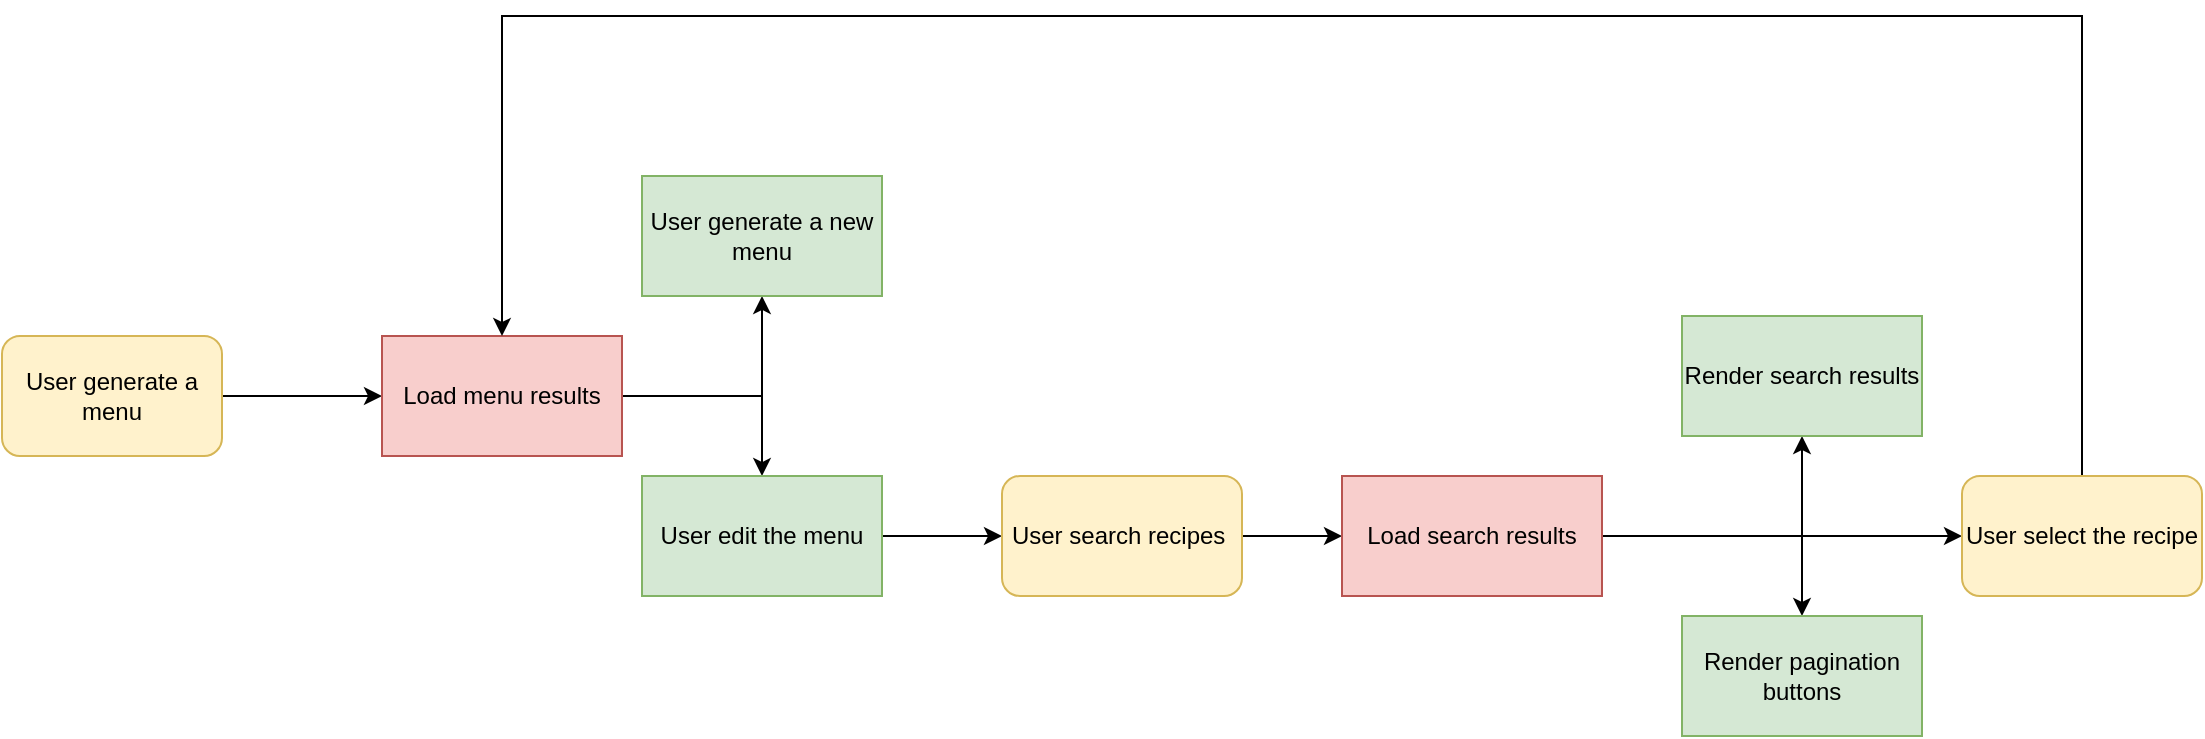 <mxfile version="20.8.10" type="github">
  <diagram name="Página-1" id="u4Jrn8bKuFq-XJpukU2w">
    <mxGraphModel dx="1234" dy="803" grid="1" gridSize="10" guides="1" tooltips="1" connect="1" arrows="1" fold="1" page="1" pageScale="1" pageWidth="1169" pageHeight="827" math="0" shadow="0">
      <root>
        <mxCell id="0" />
        <mxCell id="1" parent="0" />
        <mxCell id="uDIJ9ZYgRCS1Mg3lUjn9-3" style="edgeStyle=orthogonalEdgeStyle;rounded=0;orthogonalLoop=1;jettySize=auto;html=1;" edge="1" parent="1" source="uDIJ9ZYgRCS1Mg3lUjn9-1" target="uDIJ9ZYgRCS1Mg3lUjn9-2">
          <mxGeometry relative="1" as="geometry" />
        </mxCell>
        <mxCell id="uDIJ9ZYgRCS1Mg3lUjn9-1" value="User generate a menu" style="rounded=1;whiteSpace=wrap;html=1;fillColor=#fff2cc;strokeColor=#d6b656;" vertex="1" parent="1">
          <mxGeometry x="40" y="260" width="110" height="60" as="geometry" />
        </mxCell>
        <mxCell id="uDIJ9ZYgRCS1Mg3lUjn9-13" style="edgeStyle=orthogonalEdgeStyle;rounded=0;orthogonalLoop=1;jettySize=auto;html=1;" edge="1" parent="1" source="uDIJ9ZYgRCS1Mg3lUjn9-2" target="uDIJ9ZYgRCS1Mg3lUjn9-4">
          <mxGeometry relative="1" as="geometry" />
        </mxCell>
        <mxCell id="uDIJ9ZYgRCS1Mg3lUjn9-14" style="edgeStyle=orthogonalEdgeStyle;rounded=0;orthogonalLoop=1;jettySize=auto;html=1;" edge="1" parent="1" source="uDIJ9ZYgRCS1Mg3lUjn9-2" target="uDIJ9ZYgRCS1Mg3lUjn9-5">
          <mxGeometry relative="1" as="geometry" />
        </mxCell>
        <mxCell id="uDIJ9ZYgRCS1Mg3lUjn9-2" value="Load menu results" style="rounded=0;whiteSpace=wrap;html=1;fillColor=#f8cecc;strokeColor=#b85450;" vertex="1" parent="1">
          <mxGeometry x="230" y="260" width="120" height="60" as="geometry" />
        </mxCell>
        <mxCell id="uDIJ9ZYgRCS1Mg3lUjn9-4" value="User generate a new menu" style="rounded=0;whiteSpace=wrap;html=1;fillColor=#d5e8d4;strokeColor=#82b366;" vertex="1" parent="1">
          <mxGeometry x="360" y="180" width="120" height="60" as="geometry" />
        </mxCell>
        <mxCell id="uDIJ9ZYgRCS1Mg3lUjn9-15" style="edgeStyle=orthogonalEdgeStyle;rounded=0;orthogonalLoop=1;jettySize=auto;html=1;" edge="1" parent="1" source="uDIJ9ZYgRCS1Mg3lUjn9-5" target="uDIJ9ZYgRCS1Mg3lUjn9-6">
          <mxGeometry relative="1" as="geometry" />
        </mxCell>
        <mxCell id="uDIJ9ZYgRCS1Mg3lUjn9-5" value="User edit the menu" style="rounded=0;whiteSpace=wrap;html=1;fillColor=#d5e8d4;strokeColor=#82b366;" vertex="1" parent="1">
          <mxGeometry x="360" y="330" width="120" height="60" as="geometry" />
        </mxCell>
        <mxCell id="uDIJ9ZYgRCS1Mg3lUjn9-16" style="edgeStyle=orthogonalEdgeStyle;rounded=0;orthogonalLoop=1;jettySize=auto;html=1;" edge="1" parent="1" source="uDIJ9ZYgRCS1Mg3lUjn9-6" target="uDIJ9ZYgRCS1Mg3lUjn9-7">
          <mxGeometry relative="1" as="geometry" />
        </mxCell>
        <mxCell id="uDIJ9ZYgRCS1Mg3lUjn9-6" value="User search recipes&amp;nbsp;" style="rounded=1;whiteSpace=wrap;html=1;fillColor=#fff2cc;strokeColor=#d6b656;" vertex="1" parent="1">
          <mxGeometry x="540" y="330" width="120" height="60" as="geometry" />
        </mxCell>
        <mxCell id="uDIJ9ZYgRCS1Mg3lUjn9-17" style="edgeStyle=orthogonalEdgeStyle;rounded=0;orthogonalLoop=1;jettySize=auto;html=1;entryX=0.5;entryY=1;entryDx=0;entryDy=0;" edge="1" parent="1" source="uDIJ9ZYgRCS1Mg3lUjn9-7" target="uDIJ9ZYgRCS1Mg3lUjn9-9">
          <mxGeometry relative="1" as="geometry" />
        </mxCell>
        <mxCell id="uDIJ9ZYgRCS1Mg3lUjn9-18" style="edgeStyle=orthogonalEdgeStyle;rounded=0;orthogonalLoop=1;jettySize=auto;html=1;" edge="1" parent="1" source="uDIJ9ZYgRCS1Mg3lUjn9-7" target="uDIJ9ZYgRCS1Mg3lUjn9-10">
          <mxGeometry relative="1" as="geometry" />
        </mxCell>
        <mxCell id="uDIJ9ZYgRCS1Mg3lUjn9-19" style="edgeStyle=orthogonalEdgeStyle;rounded=0;orthogonalLoop=1;jettySize=auto;html=1;" edge="1" parent="1" source="uDIJ9ZYgRCS1Mg3lUjn9-7" target="uDIJ9ZYgRCS1Mg3lUjn9-11">
          <mxGeometry relative="1" as="geometry" />
        </mxCell>
        <mxCell id="uDIJ9ZYgRCS1Mg3lUjn9-7" value="Load search results" style="rounded=0;whiteSpace=wrap;html=1;fillColor=#f8cecc;strokeColor=#b85450;" vertex="1" parent="1">
          <mxGeometry x="710" y="330" width="130" height="60" as="geometry" />
        </mxCell>
        <mxCell id="uDIJ9ZYgRCS1Mg3lUjn9-9" value="Render search results" style="rounded=0;whiteSpace=wrap;html=1;fillColor=#d5e8d4;strokeColor=#82b366;" vertex="1" parent="1">
          <mxGeometry x="880" y="250" width="120" height="60" as="geometry" />
        </mxCell>
        <mxCell id="uDIJ9ZYgRCS1Mg3lUjn9-10" value="Render pagination buttons" style="rounded=0;whiteSpace=wrap;html=1;fillColor=#d5e8d4;strokeColor=#82b366;" vertex="1" parent="1">
          <mxGeometry x="880" y="400" width="120" height="60" as="geometry" />
        </mxCell>
        <mxCell id="uDIJ9ZYgRCS1Mg3lUjn9-12" style="edgeStyle=orthogonalEdgeStyle;rounded=0;orthogonalLoop=1;jettySize=auto;html=1;" edge="1" parent="1" source="uDIJ9ZYgRCS1Mg3lUjn9-11" target="uDIJ9ZYgRCS1Mg3lUjn9-2">
          <mxGeometry relative="1" as="geometry">
            <Array as="points">
              <mxPoint x="1080" y="100" />
              <mxPoint x="290" y="100" />
            </Array>
          </mxGeometry>
        </mxCell>
        <mxCell id="uDIJ9ZYgRCS1Mg3lUjn9-11" value="User select the recipe" style="rounded=1;whiteSpace=wrap;html=1;fillColor=#fff2cc;strokeColor=#d6b656;" vertex="1" parent="1">
          <mxGeometry x="1020" y="330" width="120" height="60" as="geometry" />
        </mxCell>
      </root>
    </mxGraphModel>
  </diagram>
</mxfile>
